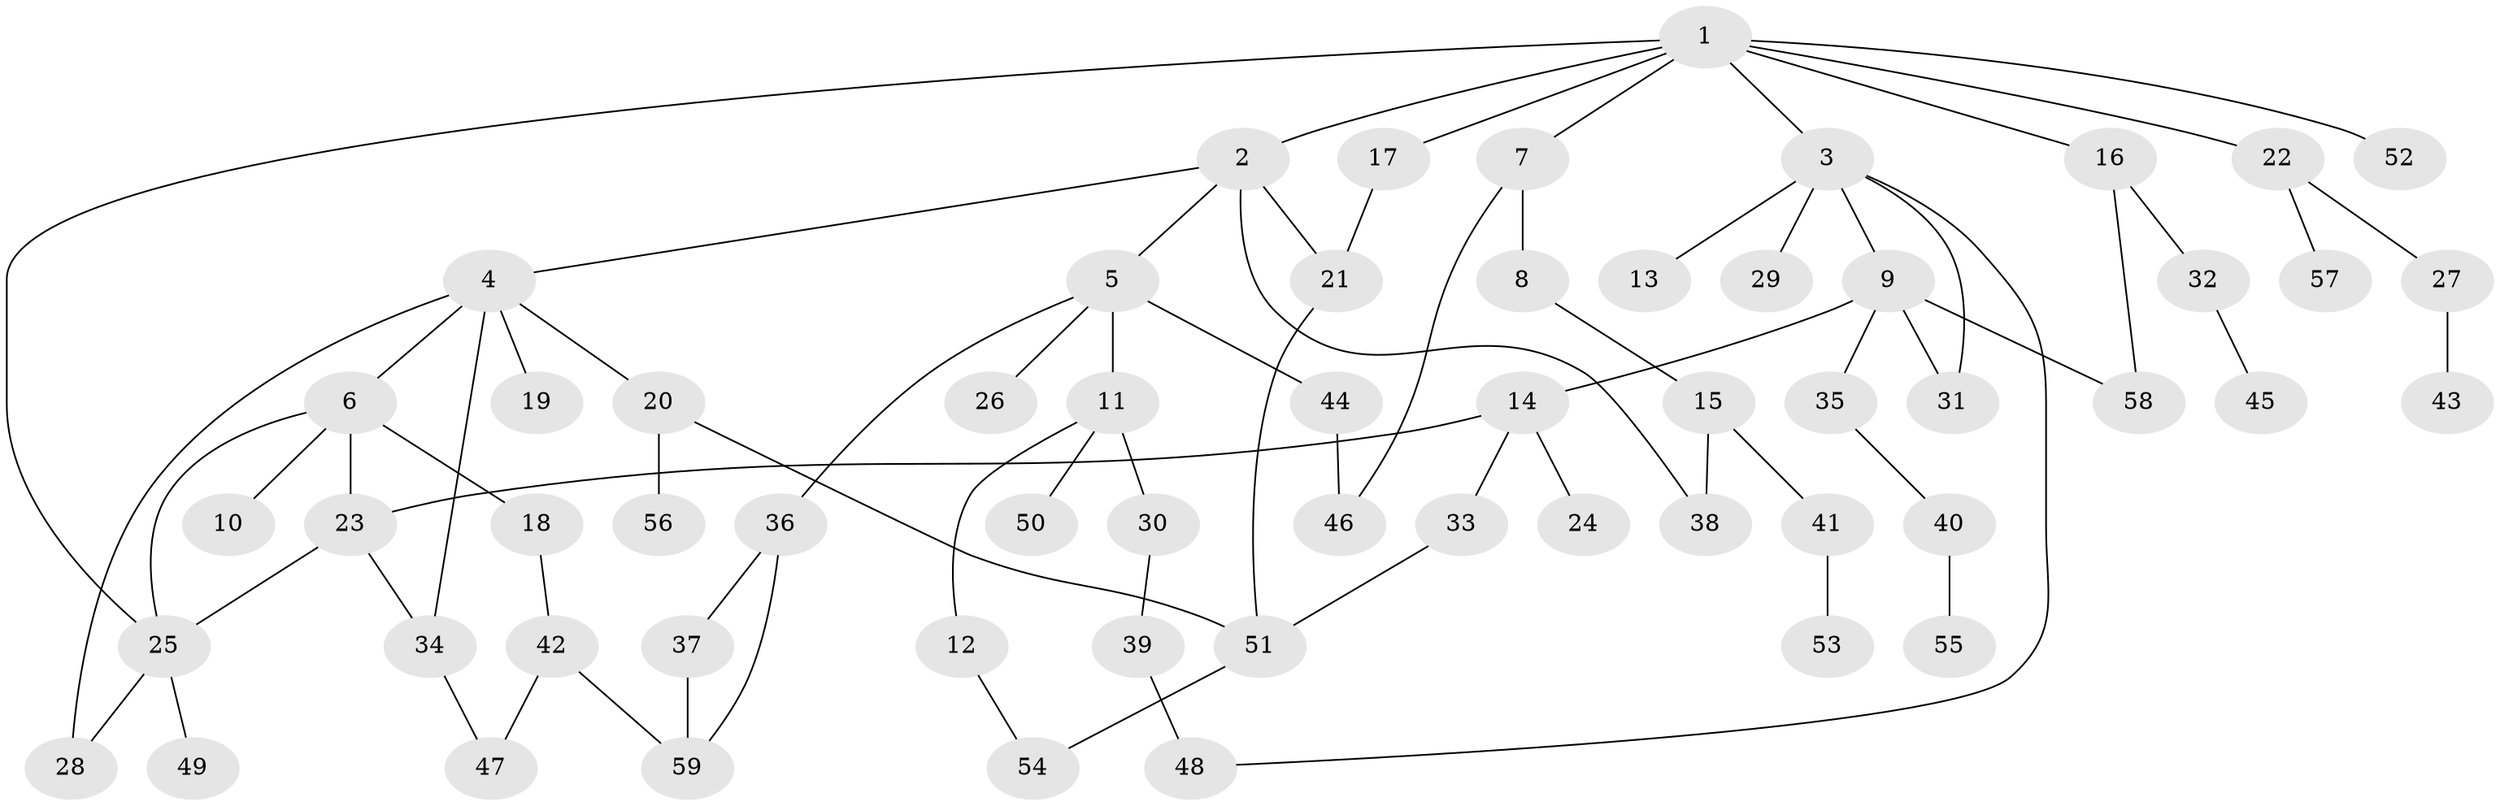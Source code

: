 // coarse degree distribution, {5: 0.08571428571428572, 1: 0.2857142857142857, 8: 0.02857142857142857, 4: 0.11428571428571428, 2: 0.42857142857142855, 3: 0.02857142857142857, 6: 0.02857142857142857}
// Generated by graph-tools (version 1.1) at 2025/45/03/04/25 21:45:40]
// undirected, 59 vertices, 75 edges
graph export_dot {
graph [start="1"]
  node [color=gray90,style=filled];
  1;
  2;
  3;
  4;
  5;
  6;
  7;
  8;
  9;
  10;
  11;
  12;
  13;
  14;
  15;
  16;
  17;
  18;
  19;
  20;
  21;
  22;
  23;
  24;
  25;
  26;
  27;
  28;
  29;
  30;
  31;
  32;
  33;
  34;
  35;
  36;
  37;
  38;
  39;
  40;
  41;
  42;
  43;
  44;
  45;
  46;
  47;
  48;
  49;
  50;
  51;
  52;
  53;
  54;
  55;
  56;
  57;
  58;
  59;
  1 -- 2;
  1 -- 3;
  1 -- 7;
  1 -- 16;
  1 -- 17;
  1 -- 22;
  1 -- 52;
  1 -- 25;
  2 -- 4;
  2 -- 5;
  2 -- 21;
  2 -- 38;
  3 -- 9;
  3 -- 13;
  3 -- 29;
  3 -- 31;
  3 -- 48;
  4 -- 6;
  4 -- 19;
  4 -- 20;
  4 -- 34;
  4 -- 28;
  5 -- 11;
  5 -- 26;
  5 -- 36;
  5 -- 44;
  6 -- 10;
  6 -- 18;
  6 -- 23;
  6 -- 25;
  7 -- 8;
  7 -- 46;
  8 -- 15;
  9 -- 14;
  9 -- 35;
  9 -- 31;
  9 -- 58;
  11 -- 12;
  11 -- 30;
  11 -- 50;
  12 -- 54;
  14 -- 24;
  14 -- 33;
  14 -- 23;
  15 -- 38;
  15 -- 41;
  16 -- 32;
  16 -- 58;
  17 -- 21;
  18 -- 42;
  20 -- 56;
  20 -- 51;
  21 -- 51;
  22 -- 27;
  22 -- 57;
  23 -- 25;
  23 -- 34;
  25 -- 28;
  25 -- 49;
  27 -- 43;
  30 -- 39;
  32 -- 45;
  33 -- 51;
  34 -- 47;
  35 -- 40;
  36 -- 37;
  36 -- 59;
  37 -- 59;
  39 -- 48;
  40 -- 55;
  41 -- 53;
  42 -- 47;
  42 -- 59;
  44 -- 46;
  51 -- 54;
}
